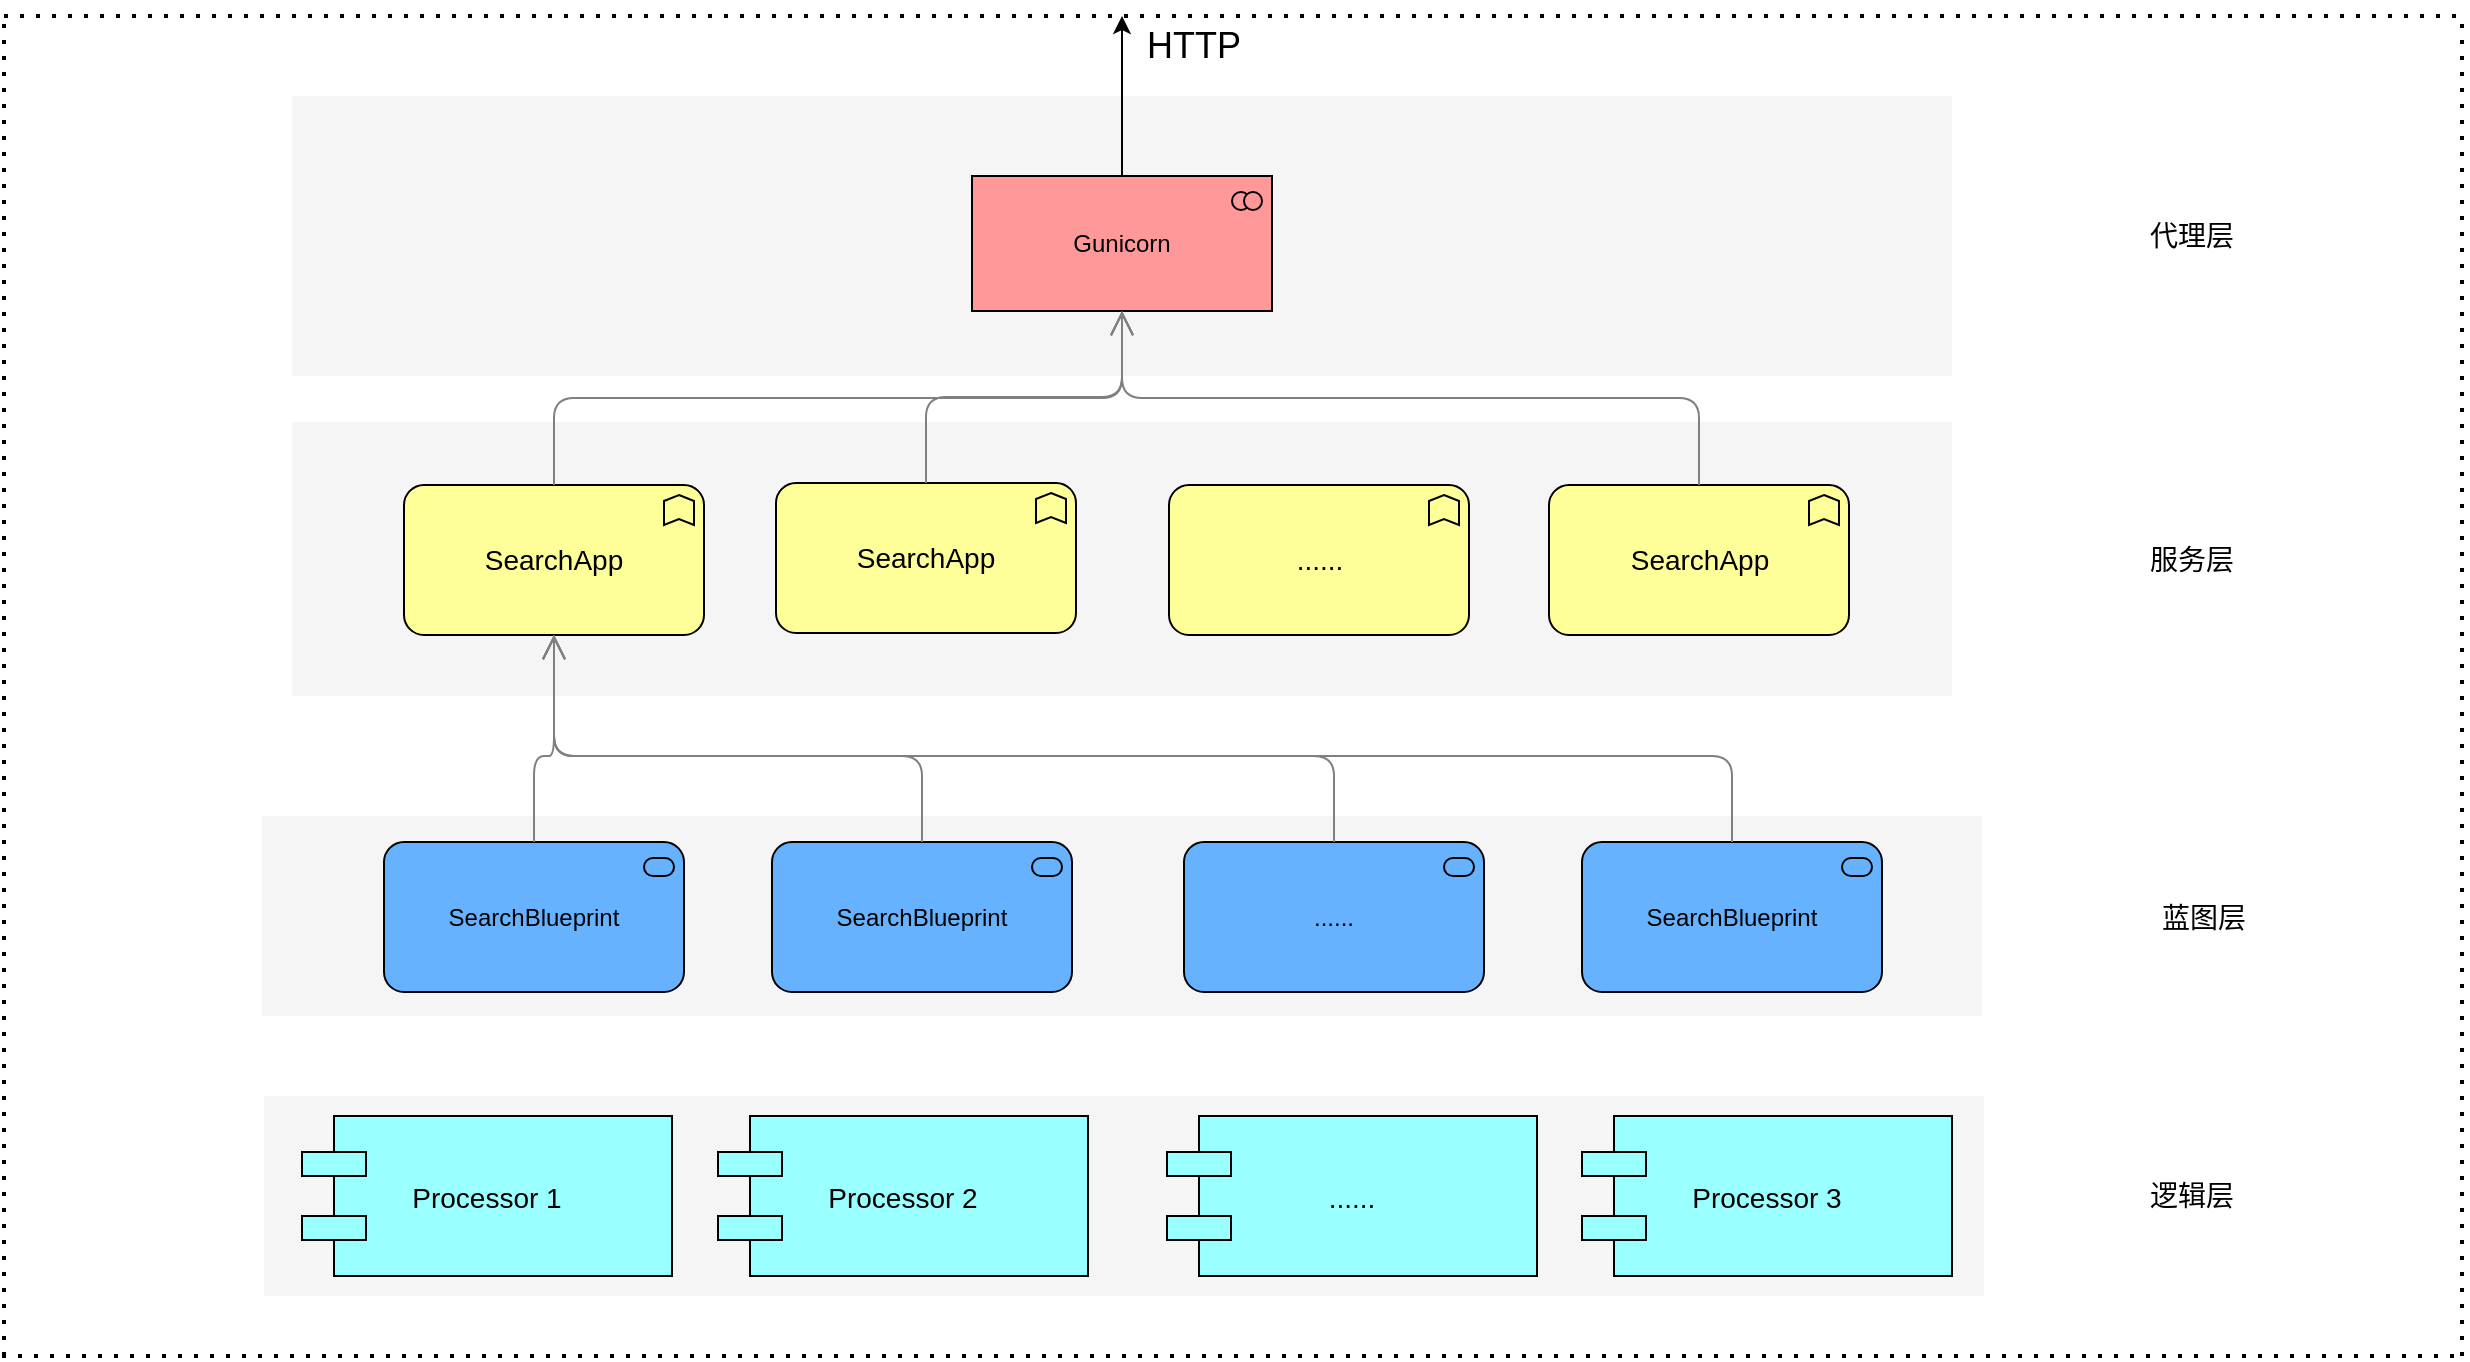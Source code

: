 <mxfile version="14.2.9" type="github">
  <diagram id="6I0OCvxSQrVGMHxT2VVA" name="Page-1">
    <mxGraphModel dx="2066" dy="1163" grid="1" gridSize="10" guides="1" tooltips="1" connect="1" arrows="1" fold="1" page="1" pageScale="1" pageWidth="850" pageHeight="1100" math="0" shadow="0">
      <root>
        <mxCell id="0" />
        <mxCell id="1" parent="0" />
        <mxCell id="dKdSaXE48SgPbhcamS2K-31" value="" style="whiteSpace=wrap;html=1;strokeColor=none;strokeWidth=1;fillColor=#f5f5f5;fontSize=14;" parent="1" vertex="1">
          <mxGeometry x="410" y="710" width="860" height="100" as="geometry" />
        </mxCell>
        <mxCell id="dKdSaXE48SgPbhcamS2K-32" value="" style="whiteSpace=wrap;html=1;strokeColor=none;strokeWidth=1;fillColor=#f5f5f5;fontSize=14;" parent="1" vertex="1">
          <mxGeometry x="424" y="373" width="830" height="137" as="geometry" />
        </mxCell>
        <mxCell id="dKdSaXE48SgPbhcamS2K-47" value="Processor 1" style="shape=component;align=center;fillColor=#99ffff;gradientColor=none;fontSize=14;" parent="1" vertex="1">
          <mxGeometry x="429" y="720" width="185" height="80" as="geometry" />
        </mxCell>
        <mxCell id="dKdSaXE48SgPbhcamS2K-49" value="Processor 2" style="shape=component;align=center;fillColor=#99ffff;gradientColor=none;fontSize=14;" parent="1" vertex="1">
          <mxGeometry x="637" y="720" width="185" height="80" as="geometry" />
        </mxCell>
        <mxCell id="dKdSaXE48SgPbhcamS2K-51" value="......" style="shape=component;align=center;fillColor=#99ffff;gradientColor=none;fontSize=14;" parent="1" vertex="1">
          <mxGeometry x="861.5" y="720" width="185" height="80" as="geometry" />
        </mxCell>
        <mxCell id="dKdSaXE48SgPbhcamS2K-53" value="Processor 3" style="shape=component;align=center;fillColor=#99ffff;gradientColor=none;fontSize=14;" parent="1" vertex="1">
          <mxGeometry x="1069" y="720" width="185" height="80" as="geometry" />
        </mxCell>
        <mxCell id="dKdSaXE48SgPbhcamS2K-54" value="SearchApp" style="html=1;whiteSpace=wrap;fillColor=#ffff99;shape=mxgraph.archimate3.application;appType=func;archiType=rounded;fontSize=14;" parent="1" vertex="1">
          <mxGeometry x="480" y="404.5" width="150" height="75" as="geometry" />
        </mxCell>
        <mxCell id="dKdSaXE48SgPbhcamS2K-59" value="逻辑层" style="text;html=1;strokeColor=none;fillColor=none;align=center;verticalAlign=middle;whiteSpace=wrap;fontSize=14;" parent="1" vertex="1">
          <mxGeometry x="1254" y="750" width="240" height="20" as="geometry" />
        </mxCell>
        <mxCell id="dKdSaXE48SgPbhcamS2K-60" value="服务层" style="text;html=1;strokeColor=none;fillColor=none;align=center;verticalAlign=middle;whiteSpace=wrap;fontSize=14;" parent="1" vertex="1">
          <mxGeometry x="1254" y="431.5" width="240" height="20" as="geometry" />
        </mxCell>
        <mxCell id="_qcQWL1i_tCUkJWsPMVe-4" value="SearchApp" style="html=1;whiteSpace=wrap;fillColor=#ffff99;shape=mxgraph.archimate3.application;appType=func;archiType=rounded;fontSize=14;" vertex="1" parent="1">
          <mxGeometry x="666" y="403.5" width="150" height="75" as="geometry" />
        </mxCell>
        <mxCell id="_qcQWL1i_tCUkJWsPMVe-5" value="SearchApp" style="html=1;whiteSpace=wrap;fillColor=#ffff99;shape=mxgraph.archimate3.application;appType=func;archiType=rounded;fontSize=14;" vertex="1" parent="1">
          <mxGeometry x="1052.5" y="404.5" width="150" height="75" as="geometry" />
        </mxCell>
        <mxCell id="_qcQWL1i_tCUkJWsPMVe-6" value="" style="whiteSpace=wrap;html=1;strokeColor=none;strokeWidth=1;fillColor=#f5f5f5;fontSize=14;" vertex="1" parent="1">
          <mxGeometry x="424" y="210" width="830" height="140" as="geometry" />
        </mxCell>
        <mxCell id="_qcQWL1i_tCUkJWsPMVe-20" style="edgeStyle=orthogonalEdgeStyle;rounded=0;orthogonalLoop=1;jettySize=auto;html=1;" edge="1" parent="1" source="_qcQWL1i_tCUkJWsPMVe-7">
          <mxGeometry relative="1" as="geometry">
            <mxPoint x="839" y="170" as="targetPoint" />
          </mxGeometry>
        </mxCell>
        <mxCell id="_qcQWL1i_tCUkJWsPMVe-7" value="Gunicorn" style="html=1;outlineConnect=0;whiteSpace=wrap;fillColor=#FF9999;shape=mxgraph.archimate3.application;appType=collab;archiType=square;" vertex="1" parent="1">
          <mxGeometry x="764" y="250" width="150" height="67.5" as="geometry" />
        </mxCell>
        <mxCell id="_qcQWL1i_tCUkJWsPMVe-10" style="edgeStyle=elbowEdgeStyle;rounded=1;elbow=vertical;html=1;startSize=10;endArrow=open;endFill=0;endSize=10;jettySize=auto;orthogonalLoop=1;strokeColor=#808080;fontSize=14;exitX=0.5;exitY=0;exitDx=0;exitDy=0;exitPerimeter=0;entryX=0.5;entryY=1;entryDx=0;entryDy=0;entryPerimeter=0;" edge="1" parent="1" source="dKdSaXE48SgPbhcamS2K-54" target="_qcQWL1i_tCUkJWsPMVe-7">
          <mxGeometry relative="1" as="geometry">
            <mxPoint x="594" y="393" as="sourcePoint" />
            <mxPoint x="677.5" y="308" as="targetPoint" />
          </mxGeometry>
        </mxCell>
        <mxCell id="_qcQWL1i_tCUkJWsPMVe-12" style="edgeStyle=elbowEdgeStyle;rounded=1;elbow=vertical;html=1;startSize=10;endArrow=open;endFill=0;endSize=10;jettySize=auto;orthogonalLoop=1;strokeColor=#808080;fontSize=14;entryX=0.5;entryY=1;entryDx=0;entryDy=0;entryPerimeter=0;exitX=0.5;exitY=0;exitDx=0;exitDy=0;exitPerimeter=0;" edge="1" parent="1" source="_qcQWL1i_tCUkJWsPMVe-4" target="_qcQWL1i_tCUkJWsPMVe-7">
          <mxGeometry relative="1" as="geometry">
            <mxPoint x="848.5" y="405" as="sourcePoint" />
            <mxPoint x="724" y="320" as="targetPoint" />
          </mxGeometry>
        </mxCell>
        <mxCell id="_qcQWL1i_tCUkJWsPMVe-13" style="edgeStyle=elbowEdgeStyle;rounded=1;elbow=vertical;html=1;startSize=10;endArrow=open;endFill=0;endSize=10;jettySize=auto;orthogonalLoop=1;strokeColor=#808080;fontSize=14;exitX=0.5;exitY=0;exitDx=0;exitDy=0;exitPerimeter=0;" edge="1" parent="1" source="_qcQWL1i_tCUkJWsPMVe-5" target="_qcQWL1i_tCUkJWsPMVe-7">
          <mxGeometry relative="1" as="geometry">
            <mxPoint x="1098.5" y="385" as="sourcePoint" />
            <mxPoint x="974" y="300" as="targetPoint" />
          </mxGeometry>
        </mxCell>
        <mxCell id="_qcQWL1i_tCUkJWsPMVe-14" value="代理层" style="text;html=1;strokeColor=none;fillColor=none;align=center;verticalAlign=middle;whiteSpace=wrap;fontSize=14;" vertex="1" parent="1">
          <mxGeometry x="1254" y="270" width="240" height="20" as="geometry" />
        </mxCell>
        <mxCell id="_qcQWL1i_tCUkJWsPMVe-15" value="" style="endArrow=none;dashed=1;html=1;dashPattern=1 3;strokeWidth=2;" edge="1" parent="1">
          <mxGeometry width="50" height="50" relative="1" as="geometry">
            <mxPoint x="280" y="840" as="sourcePoint" />
            <mxPoint x="280" y="170" as="targetPoint" />
          </mxGeometry>
        </mxCell>
        <mxCell id="_qcQWL1i_tCUkJWsPMVe-17" value="" style="endArrow=none;dashed=1;html=1;dashPattern=1 3;strokeWidth=2;" edge="1" parent="1">
          <mxGeometry width="50" height="50" relative="1" as="geometry">
            <mxPoint x="1509" y="840" as="sourcePoint" />
            <mxPoint x="1509" y="170.5" as="targetPoint" />
          </mxGeometry>
        </mxCell>
        <mxCell id="_qcQWL1i_tCUkJWsPMVe-18" value="" style="endArrow=none;dashed=1;html=1;dashPattern=1 3;strokeWidth=2;" edge="1" parent="1">
          <mxGeometry width="50" height="50" relative="1" as="geometry">
            <mxPoint x="280" y="170" as="sourcePoint" />
            <mxPoint x="1510" y="170" as="targetPoint" />
          </mxGeometry>
        </mxCell>
        <mxCell id="_qcQWL1i_tCUkJWsPMVe-19" value="" style="endArrow=none;dashed=1;html=1;dashPattern=1 3;strokeWidth=2;" edge="1" parent="1">
          <mxGeometry width="50" height="50" relative="1" as="geometry">
            <mxPoint x="279" y="840" as="sourcePoint" />
            <mxPoint x="1509" y="840" as="targetPoint" />
          </mxGeometry>
        </mxCell>
        <mxCell id="_qcQWL1i_tCUkJWsPMVe-21" value="&lt;font style=&quot;font-size: 18px&quot;&gt;HTTP&lt;/font&gt;" style="text;html=1;strokeColor=none;fillColor=none;align=center;verticalAlign=middle;whiteSpace=wrap;rounded=0;" vertex="1" parent="1">
          <mxGeometry x="840" y="170" width="70" height="30" as="geometry" />
        </mxCell>
        <mxCell id="_qcQWL1i_tCUkJWsPMVe-22" value="" style="whiteSpace=wrap;html=1;strokeColor=none;strokeWidth=1;fillColor=#f5f5f5;fontSize=14;" vertex="1" parent="1">
          <mxGeometry x="409" y="570" width="860" height="100" as="geometry" />
        </mxCell>
        <mxCell id="_qcQWL1i_tCUkJWsPMVe-23" value="SearchBlueprint" style="html=1;outlineConnect=0;whiteSpace=wrap;fillColor=#66B2FF;shape=mxgraph.archimate3.application;appType=serv;archiType=rounded" vertex="1" parent="1">
          <mxGeometry x="470" y="583" width="150" height="75" as="geometry" />
        </mxCell>
        <mxCell id="_qcQWL1i_tCUkJWsPMVe-27" value="......" style="html=1;whiteSpace=wrap;fillColor=#ffff99;shape=mxgraph.archimate3.application;appType=func;archiType=rounded;fontSize=14;" vertex="1" parent="1">
          <mxGeometry x="862.5" y="404.5" width="150" height="75" as="geometry" />
        </mxCell>
        <mxCell id="_qcQWL1i_tCUkJWsPMVe-28" value="SearchBlueprint" style="html=1;outlineConnect=0;whiteSpace=wrap;fillColor=#66B2FF;shape=mxgraph.archimate3.application;appType=serv;archiType=rounded" vertex="1" parent="1">
          <mxGeometry x="664" y="583" width="150" height="75" as="geometry" />
        </mxCell>
        <mxCell id="_qcQWL1i_tCUkJWsPMVe-29" value="......" style="html=1;outlineConnect=0;whiteSpace=wrap;fillColor=#66B2FF;shape=mxgraph.archimate3.application;appType=serv;archiType=rounded" vertex="1" parent="1">
          <mxGeometry x="870" y="583" width="150" height="75" as="geometry" />
        </mxCell>
        <mxCell id="_qcQWL1i_tCUkJWsPMVe-30" value="SearchBlueprint" style="html=1;outlineConnect=0;whiteSpace=wrap;fillColor=#66B2FF;shape=mxgraph.archimate3.application;appType=serv;archiType=rounded" vertex="1" parent="1">
          <mxGeometry x="1069" y="583" width="150" height="75" as="geometry" />
        </mxCell>
        <mxCell id="_qcQWL1i_tCUkJWsPMVe-31" style="edgeStyle=elbowEdgeStyle;rounded=1;elbow=vertical;html=1;startSize=10;endArrow=open;endFill=0;endSize=10;jettySize=auto;orthogonalLoop=1;strokeColor=#808080;fontSize=14;exitX=0.5;exitY=0;exitDx=0;exitDy=0;exitPerimeter=0;entryX=0.5;entryY=1;entryDx=0;entryDy=0;entryPerimeter=0;" edge="1" parent="1" source="_qcQWL1i_tCUkJWsPMVe-28" target="dKdSaXE48SgPbhcamS2K-54">
          <mxGeometry relative="1" as="geometry">
            <mxPoint x="555" y="593" as="sourcePoint" />
            <mxPoint x="599" y="490" as="targetPoint" />
            <Array as="points">
              <mxPoint x="700" y="540" />
              <mxPoint x="599" y="530" />
            </Array>
          </mxGeometry>
        </mxCell>
        <mxCell id="_qcQWL1i_tCUkJWsPMVe-32" style="edgeStyle=elbowEdgeStyle;rounded=1;elbow=vertical;html=1;startSize=10;endArrow=open;endFill=0;endSize=10;jettySize=auto;orthogonalLoop=1;strokeColor=#808080;fontSize=14;exitX=0.5;exitY=0;exitDx=0;exitDy=0;exitPerimeter=0;entryX=0.5;entryY=1;entryDx=0;entryDy=0;entryPerimeter=0;" edge="1" parent="1" source="_qcQWL1i_tCUkJWsPMVe-23" target="dKdSaXE48SgPbhcamS2K-54">
          <mxGeometry relative="1" as="geometry">
            <mxPoint x="749" y="593" as="sourcePoint" />
            <mxPoint x="590" y="470" as="targetPoint" />
            <Array as="points">
              <mxPoint x="609" y="540" />
            </Array>
          </mxGeometry>
        </mxCell>
        <mxCell id="_qcQWL1i_tCUkJWsPMVe-33" style="edgeStyle=elbowEdgeStyle;rounded=1;elbow=vertical;html=1;startSize=10;endArrow=open;endFill=0;endSize=10;jettySize=auto;orthogonalLoop=1;strokeColor=#808080;fontSize=14;exitX=0.5;exitY=0;exitDx=0;exitDy=0;exitPerimeter=0;entryX=0.5;entryY=1;entryDx=0;entryDy=0;entryPerimeter=0;" edge="1" parent="1" source="_qcQWL1i_tCUkJWsPMVe-29" target="dKdSaXE48SgPbhcamS2K-54">
          <mxGeometry relative="1" as="geometry">
            <mxPoint x="749" y="593" as="sourcePoint" />
            <mxPoint x="590" y="480" as="targetPoint" />
            <Array as="points">
              <mxPoint x="780" y="540" />
              <mxPoint x="710" y="550" />
              <mxPoint x="609" y="540" />
            </Array>
          </mxGeometry>
        </mxCell>
        <mxCell id="_qcQWL1i_tCUkJWsPMVe-34" style="edgeStyle=elbowEdgeStyle;rounded=1;elbow=vertical;html=1;startSize=10;endArrow=open;endFill=0;endSize=10;jettySize=auto;orthogonalLoop=1;strokeColor=#808080;fontSize=14;exitX=0.5;exitY=0;exitDx=0;exitDy=0;exitPerimeter=0;entryX=0.5;entryY=1;entryDx=0;entryDy=0;entryPerimeter=0;" edge="1" parent="1" source="_qcQWL1i_tCUkJWsPMVe-30" target="dKdSaXE48SgPbhcamS2K-54">
          <mxGeometry relative="1" as="geometry">
            <mxPoint x="955" y="593" as="sourcePoint" />
            <mxPoint x="590" y="480" as="targetPoint" />
            <Array as="points">
              <mxPoint x="760" y="540" />
              <mxPoint x="790" y="550" />
              <mxPoint x="720" y="560" />
              <mxPoint x="619" y="550" />
            </Array>
          </mxGeometry>
        </mxCell>
        <mxCell id="_qcQWL1i_tCUkJWsPMVe-35" value="蓝图层" style="text;html=1;strokeColor=none;fillColor=none;align=center;verticalAlign=middle;whiteSpace=wrap;fontSize=14;" vertex="1" parent="1">
          <mxGeometry x="1260" y="610.5" width="240" height="20" as="geometry" />
        </mxCell>
      </root>
    </mxGraphModel>
  </diagram>
</mxfile>
